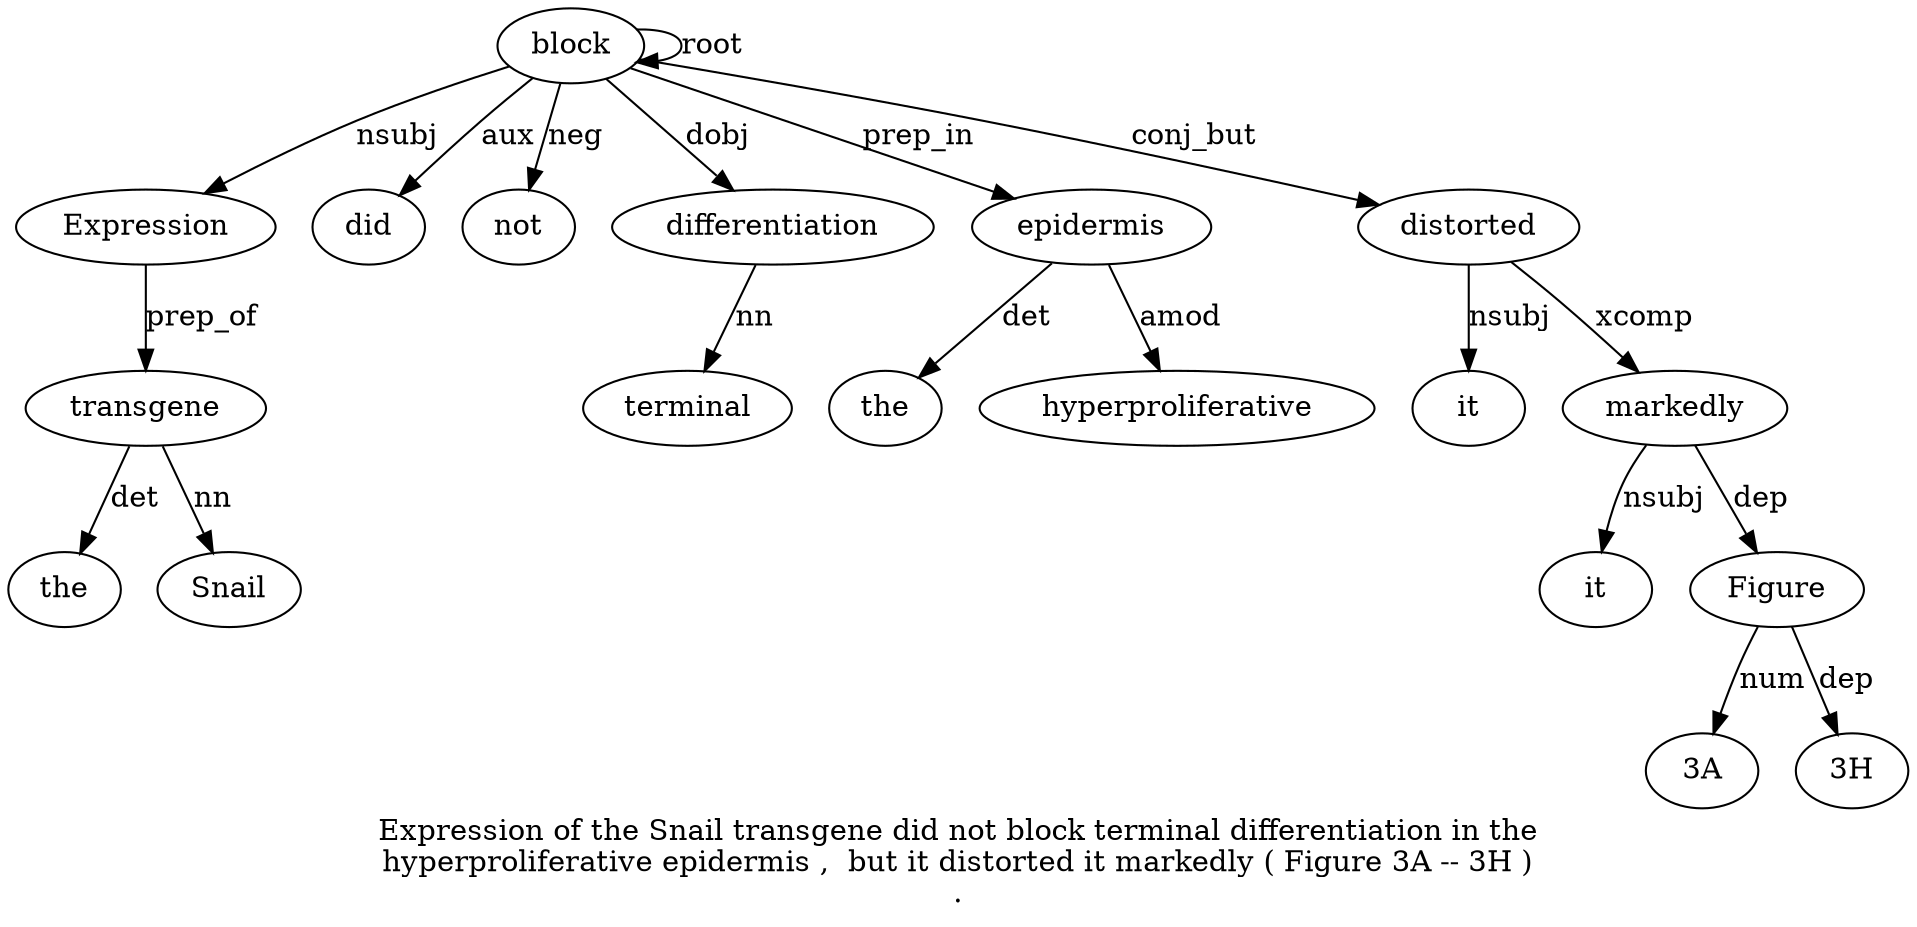 digraph "Expression of the Snail transgene did not block terminal differentiation in the hyperproliferative epidermis ,  but it distorted it markedly ( Figure 3A -- 3H ) ." {
label="Expression of the Snail transgene did not block terminal differentiation in the
hyperproliferative epidermis ,  but it distorted it markedly ( Figure 3A -- 3H )
.";
block8 [style=filled, fillcolor=white, label=block];
Expression1 [style=filled, fillcolor=white, label=Expression];
block8 -> Expression1  [label=nsubj];
transgene5 [style=filled, fillcolor=white, label=transgene];
the3 [style=filled, fillcolor=white, label=the];
transgene5 -> the3  [label=det];
Snail4 [style=filled, fillcolor=white, label=Snail];
transgene5 -> Snail4  [label=nn];
Expression1 -> transgene5  [label=prep_of];
did6 [style=filled, fillcolor=white, label=did];
block8 -> did6  [label=aux];
not7 [style=filled, fillcolor=white, label=not];
block8 -> not7  [label=neg];
block8 -> block8  [label=root];
differentiation10 [style=filled, fillcolor=white, label=differentiation];
terminal9 [style=filled, fillcolor=white, label=terminal];
differentiation10 -> terminal9  [label=nn];
block8 -> differentiation10  [label=dobj];
epidermis14 [style=filled, fillcolor=white, label=epidermis];
the12 [style=filled, fillcolor=white, label=the];
epidermis14 -> the12  [label=det];
hyperproliferative13 [style=filled, fillcolor=white, label=hyperproliferative];
epidermis14 -> hyperproliferative13  [label=amod];
block8 -> epidermis14  [label=prep_in];
distorted18 [style=filled, fillcolor=white, label=distorted];
it17 [style=filled, fillcolor=white, label=it];
distorted18 -> it17  [label=nsubj];
block8 -> distorted18  [label=conj_but];
markedly20 [style=filled, fillcolor=white, label=markedly];
it19 [style=filled, fillcolor=white, label=it];
markedly20 -> it19  [label=nsubj];
distorted18 -> markedly20  [label=xcomp];
Figure22 [style=filled, fillcolor=white, label=Figure];
markedly20 -> Figure22  [label=dep];
"3A2" [style=filled, fillcolor=white, label="3A"];
Figure22 -> "3A2"  [label=num];
"3H25" [style=filled, fillcolor=white, label="3H"];
Figure22 -> "3H25"  [label=dep];
}
